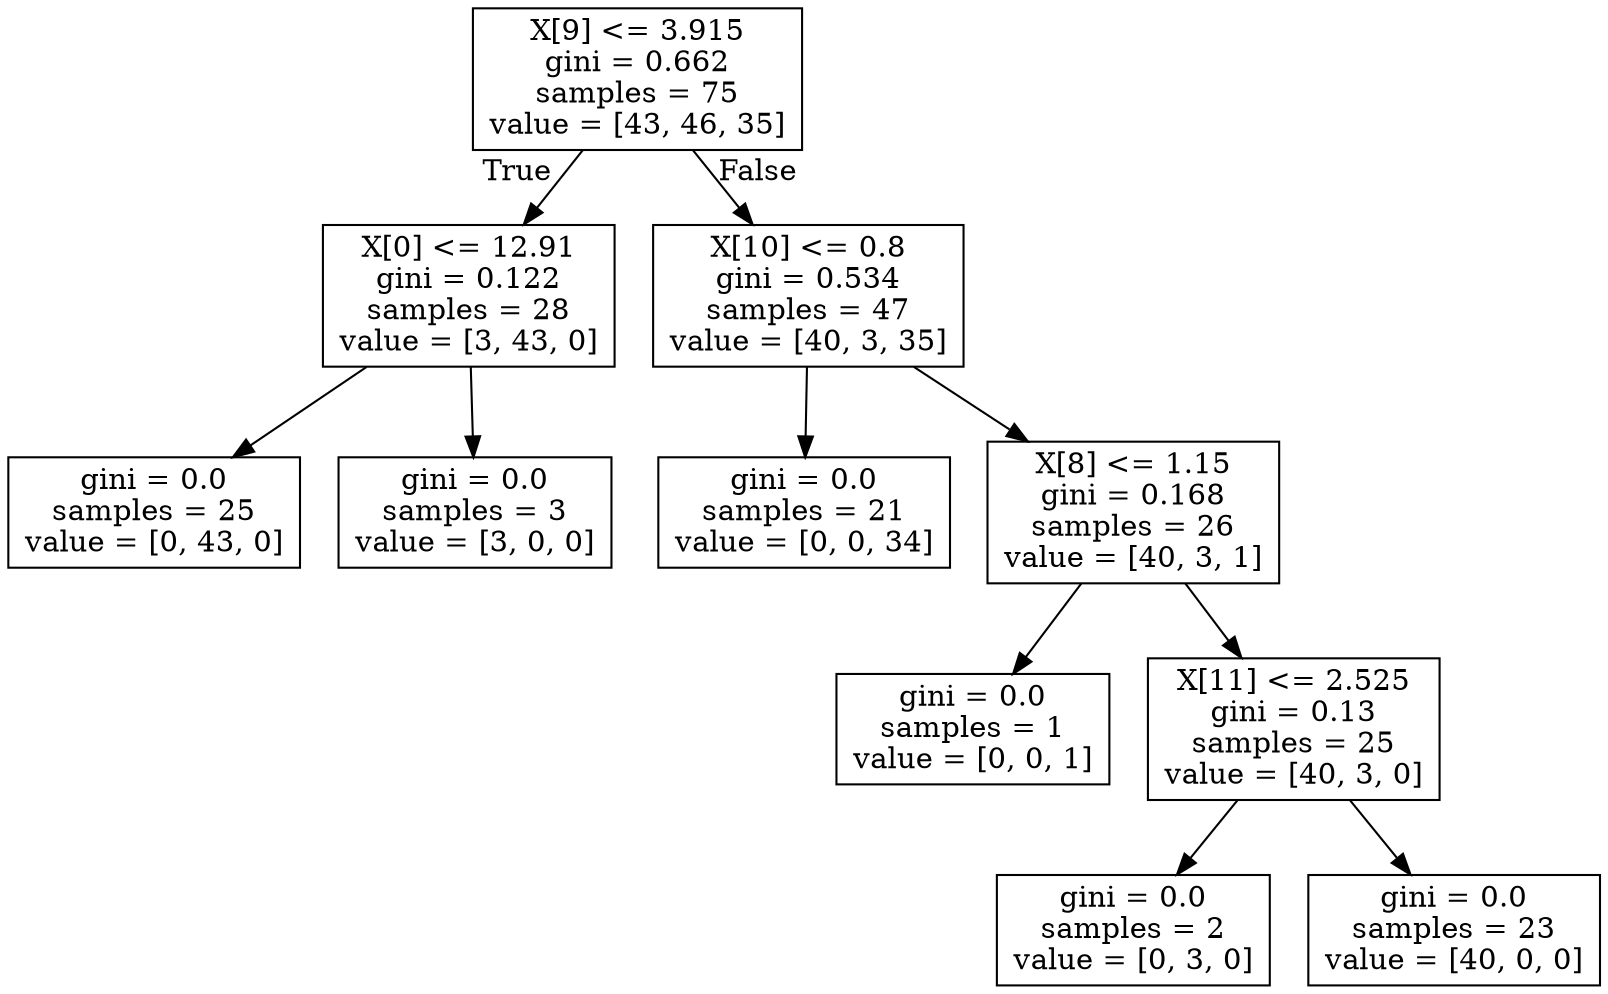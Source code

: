 digraph Tree {
node [shape=box] ;
0 [label="X[9] <= 3.915\ngini = 0.662\nsamples = 75\nvalue = [43, 46, 35]"] ;
1 [label="X[0] <= 12.91\ngini = 0.122\nsamples = 28\nvalue = [3, 43, 0]"] ;
0 -> 1 [labeldistance=2.5, labelangle=45, headlabel="True"] ;
2 [label="gini = 0.0\nsamples = 25\nvalue = [0, 43, 0]"] ;
1 -> 2 ;
3 [label="gini = 0.0\nsamples = 3\nvalue = [3, 0, 0]"] ;
1 -> 3 ;
4 [label="X[10] <= 0.8\ngini = 0.534\nsamples = 47\nvalue = [40, 3, 35]"] ;
0 -> 4 [labeldistance=2.5, labelangle=-45, headlabel="False"] ;
5 [label="gini = 0.0\nsamples = 21\nvalue = [0, 0, 34]"] ;
4 -> 5 ;
6 [label="X[8] <= 1.15\ngini = 0.168\nsamples = 26\nvalue = [40, 3, 1]"] ;
4 -> 6 ;
7 [label="gini = 0.0\nsamples = 1\nvalue = [0, 0, 1]"] ;
6 -> 7 ;
8 [label="X[11] <= 2.525\ngini = 0.13\nsamples = 25\nvalue = [40, 3, 0]"] ;
6 -> 8 ;
9 [label="gini = 0.0\nsamples = 2\nvalue = [0, 3, 0]"] ;
8 -> 9 ;
10 [label="gini = 0.0\nsamples = 23\nvalue = [40, 0, 0]"] ;
8 -> 10 ;
}